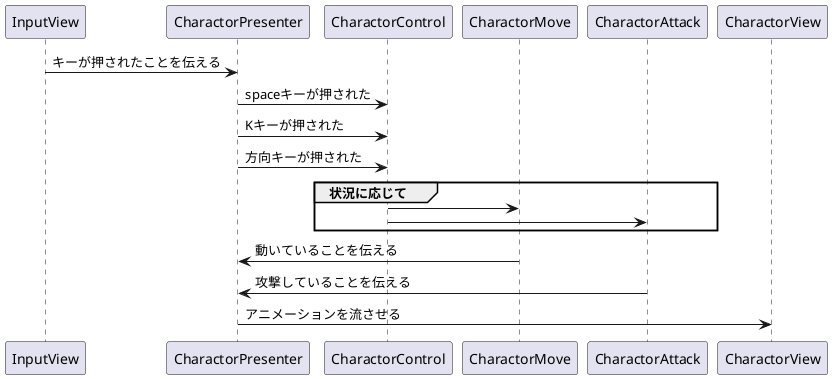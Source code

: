 @startuml
InputView -> CharactorPresenter :キーが押されたことを伝える
CharactorPresenter -> CharactorControl:spaceキーが押された
CharactorPresenter -> CharactorControl:Kキーが押された
CharactorPresenter -> CharactorControl:方向キーが押された
group 状況に応じて
CharactorControl -> CharactorMove
CharactorControl -> CharactorAttack
end

CharactorMove -> CharactorPresenter:動いていることを伝える
' Charactor -> CharactorPresenter
CharactorPresenter <- CharactorAttack:攻撃していることを伝える
CharactorPresenter -> CharactorView:アニメーションを流させる

@enduml